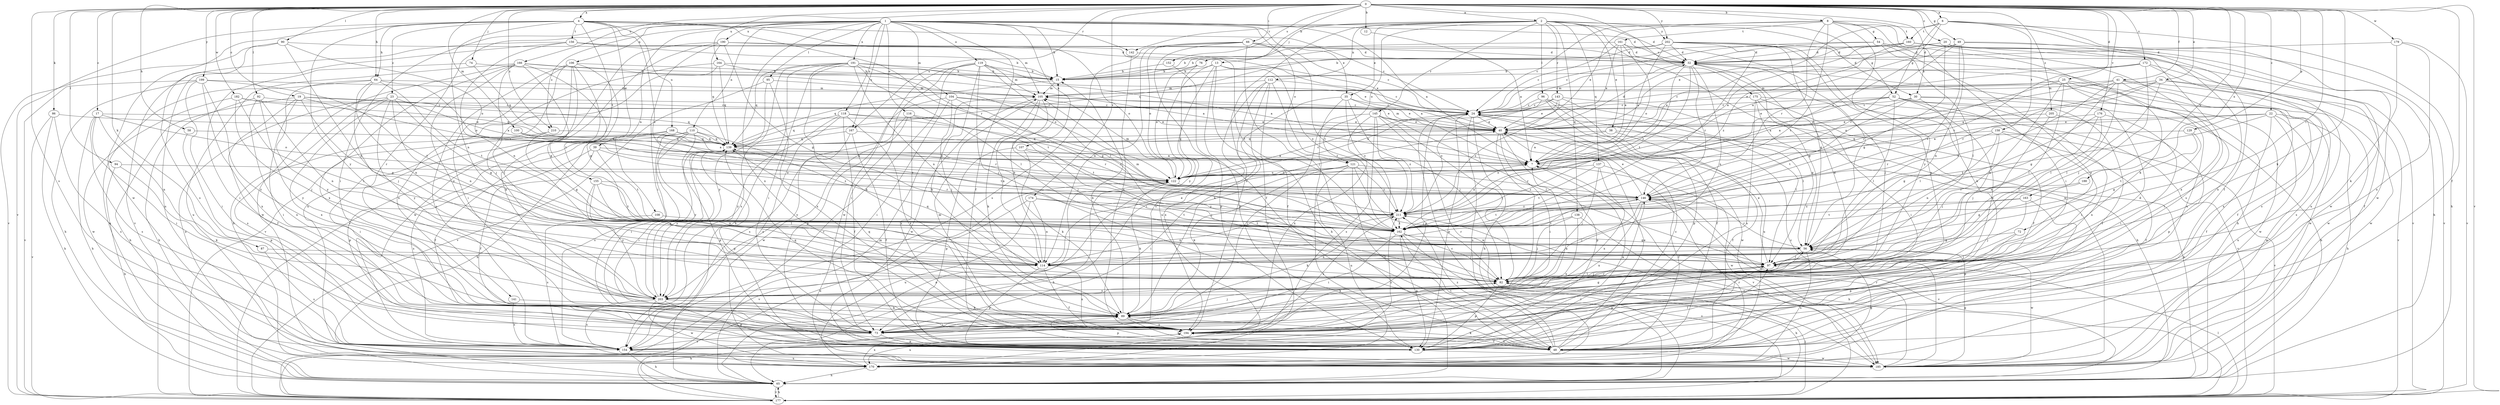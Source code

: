 strict digraph  {
0;
1;
2;
4;
6;
7;
8;
12;
13;
15;
17;
19;
20;
22;
23;
24;
25;
30;
32;
34;
35;
38;
39;
40;
41;
48;
49;
52;
54;
56;
58;
64;
65;
66;
72;
73;
74;
76;
82;
86;
87;
89;
90;
92;
94;
95;
96;
97;
100;
104;
105;
106;
107;
108;
110;
112;
114;
116;
118;
119;
121;
122;
129;
130;
137;
138;
139;
141;
142;
143;
145;
146;
152;
154;
155;
156;
158;
160;
161;
162;
163;
164;
166;
167;
168;
170;
172;
174;
175;
176;
177;
179;
182;
185;
188;
190;
191;
194;
199;
202;
203;
205;
210;
211;
0 -> 2  [label=a];
0 -> 4  [label=a];
0 -> 6  [label=a];
0 -> 8  [label=b];
0 -> 12  [label=b];
0 -> 13  [label=b];
0 -> 17  [label=c];
0 -> 19  [label=c];
0 -> 20  [label=c];
0 -> 22  [label=c];
0 -> 25  [label=d];
0 -> 30  [label=d];
0 -> 34  [label=e];
0 -> 41  [label=f];
0 -> 48  [label=f];
0 -> 49  [label=g];
0 -> 58  [label=h];
0 -> 64  [label=h];
0 -> 66  [label=i];
0 -> 72  [label=i];
0 -> 74  [label=j];
0 -> 86  [label=k];
0 -> 87  [label=k];
0 -> 89  [label=k];
0 -> 90  [label=l];
0 -> 92  [label=l];
0 -> 94  [label=l];
0 -> 100  [label=m];
0 -> 129  [label=p];
0 -> 152  [label=s];
0 -> 154  [label=s];
0 -> 163  [label=u];
0 -> 164  [label=u];
0 -> 166  [label=u];
0 -> 167  [label=u];
0 -> 172  [label=v];
0 -> 174  [label=v];
0 -> 175  [label=v];
0 -> 176  [label=v];
0 -> 177  [label=v];
0 -> 179  [label=w];
0 -> 182  [label=w];
0 -> 188  [label=x];
0 -> 199  [label=y];
0 -> 202  [label=y];
0 -> 205  [label=z];
0 -> 210  [label=z];
1 -> 7  [label=a];
1 -> 15  [label=b];
1 -> 30  [label=d];
1 -> 32  [label=d];
1 -> 35  [label=e];
1 -> 48  [label=f];
1 -> 73  [label=i];
1 -> 95  [label=l];
1 -> 104  [label=m];
1 -> 106  [label=n];
1 -> 107  [label=n];
1 -> 108  [label=n];
1 -> 110  [label=n];
1 -> 116  [label=o];
1 -> 118  [label=o];
1 -> 119  [label=o];
1 -> 121  [label=o];
1 -> 141  [label=r];
1 -> 142  [label=r];
1 -> 167  [label=u];
1 -> 190  [label=x];
1 -> 191  [label=x];
1 -> 194  [label=x];
1 -> 210  [label=z];
2 -> 32  [label=d];
2 -> 35  [label=e];
2 -> 38  [label=e];
2 -> 52  [label=g];
2 -> 76  [label=j];
2 -> 96  [label=l];
2 -> 112  [label=n];
2 -> 121  [label=o];
2 -> 137  [label=q];
2 -> 138  [label=q];
2 -> 142  [label=r];
2 -> 143  [label=r];
2 -> 145  [label=r];
2 -> 185  [label=w];
2 -> 194  [label=x];
2 -> 202  [label=y];
4 -> 23  [label=c];
4 -> 24  [label=c];
4 -> 39  [label=e];
4 -> 64  [label=h];
4 -> 105  [label=m];
4 -> 114  [label=n];
4 -> 146  [label=r];
4 -> 155  [label=t];
4 -> 156  [label=t];
4 -> 168  [label=u];
4 -> 177  [label=v];
4 -> 185  [label=w];
4 -> 203  [label=y];
4 -> 211  [label=z];
6 -> 40  [label=e];
6 -> 48  [label=f];
6 -> 52  [label=g];
6 -> 65  [label=h];
6 -> 122  [label=o];
6 -> 158  [label=t];
6 -> 160  [label=t];
6 -> 185  [label=w];
7 -> 122  [label=o];
7 -> 177  [label=v];
7 -> 185  [label=w];
8 -> 24  [label=c];
8 -> 40  [label=e];
8 -> 54  [label=g];
8 -> 73  [label=i];
8 -> 89  [label=k];
8 -> 146  [label=r];
8 -> 160  [label=t];
8 -> 161  [label=t];
8 -> 162  [label=t];
8 -> 203  [label=y];
12 -> 7  [label=a];
13 -> 7  [label=a];
13 -> 15  [label=b];
13 -> 48  [label=f];
13 -> 130  [label=p];
13 -> 170  [label=u];
13 -> 203  [label=y];
13 -> 211  [label=z];
15 -> 105  [label=m];
15 -> 139  [label=q];
17 -> 40  [label=e];
17 -> 65  [label=h];
17 -> 73  [label=i];
17 -> 114  [label=n];
17 -> 122  [label=o];
17 -> 154  [label=s];
19 -> 24  [label=c];
19 -> 48  [label=f];
19 -> 56  [label=g];
19 -> 65  [label=h];
19 -> 73  [label=i];
19 -> 122  [label=o];
19 -> 139  [label=q];
20 -> 7  [label=a];
20 -> 32  [label=d];
20 -> 65  [label=h];
20 -> 162  [label=t];
20 -> 170  [label=u];
22 -> 7  [label=a];
22 -> 40  [label=e];
22 -> 48  [label=f];
22 -> 65  [label=h];
22 -> 162  [label=t];
22 -> 170  [label=u];
22 -> 185  [label=w];
23 -> 7  [label=a];
23 -> 24  [label=c];
23 -> 56  [label=g];
23 -> 114  [label=n];
23 -> 154  [label=s];
23 -> 170  [label=u];
23 -> 194  [label=x];
23 -> 203  [label=y];
24 -> 40  [label=e];
24 -> 65  [label=h];
24 -> 97  [label=l];
24 -> 130  [label=p];
24 -> 170  [label=u];
24 -> 185  [label=w];
24 -> 194  [label=x];
25 -> 24  [label=c];
25 -> 48  [label=f];
25 -> 73  [label=i];
25 -> 97  [label=l];
25 -> 105  [label=m];
25 -> 114  [label=n];
25 -> 146  [label=r];
25 -> 185  [label=w];
30 -> 7  [label=a];
30 -> 24  [label=c];
30 -> 65  [label=h];
30 -> 97  [label=l];
30 -> 162  [label=t];
30 -> 185  [label=w];
32 -> 15  [label=b];
32 -> 24  [label=c];
32 -> 56  [label=g];
32 -> 65  [label=h];
32 -> 82  [label=j];
32 -> 114  [label=n];
32 -> 146  [label=r];
32 -> 162  [label=t];
32 -> 211  [label=z];
34 -> 7  [label=a];
34 -> 97  [label=l];
34 -> 105  [label=m];
34 -> 146  [label=r];
34 -> 177  [label=v];
34 -> 185  [label=w];
35 -> 24  [label=c];
35 -> 40  [label=e];
35 -> 48  [label=f];
35 -> 82  [label=j];
35 -> 194  [label=x];
35 -> 211  [label=z];
38 -> 7  [label=a];
38 -> 48  [label=f];
38 -> 65  [label=h];
38 -> 139  [label=q];
39 -> 7  [label=a];
39 -> 48  [label=f];
39 -> 154  [label=s];
39 -> 162  [label=t];
39 -> 211  [label=z];
40 -> 32  [label=d];
40 -> 73  [label=i];
40 -> 82  [label=j];
40 -> 105  [label=m];
40 -> 130  [label=p];
40 -> 139  [label=q];
41 -> 56  [label=g];
41 -> 97  [label=l];
41 -> 105  [label=m];
41 -> 122  [label=o];
41 -> 154  [label=s];
41 -> 162  [label=t];
41 -> 185  [label=w];
41 -> 194  [label=x];
48 -> 24  [label=c];
48 -> 40  [label=e];
48 -> 89  [label=k];
48 -> 162  [label=t];
48 -> 185  [label=w];
48 -> 194  [label=x];
48 -> 211  [label=z];
49 -> 7  [label=a];
49 -> 32  [label=d];
49 -> 114  [label=n];
49 -> 146  [label=r];
49 -> 162  [label=t];
49 -> 177  [label=v];
49 -> 194  [label=x];
52 -> 7  [label=a];
52 -> 24  [label=c];
52 -> 40  [label=e];
52 -> 48  [label=f];
52 -> 73  [label=i];
52 -> 97  [label=l];
52 -> 194  [label=x];
52 -> 203  [label=y];
54 -> 24  [label=c];
54 -> 32  [label=d];
54 -> 97  [label=l];
54 -> 177  [label=v];
54 -> 203  [label=y];
56 -> 97  [label=l];
56 -> 114  [label=n];
56 -> 146  [label=r];
56 -> 170  [label=u];
56 -> 185  [label=w];
58 -> 130  [label=p];
58 -> 139  [label=q];
64 -> 82  [label=j];
64 -> 105  [label=m];
64 -> 114  [label=n];
64 -> 122  [label=o];
64 -> 162  [label=t];
64 -> 170  [label=u];
64 -> 203  [label=y];
65 -> 24  [label=c];
65 -> 105  [label=m];
65 -> 122  [label=o];
65 -> 177  [label=v];
66 -> 24  [label=c];
66 -> 32  [label=d];
66 -> 48  [label=f];
66 -> 82  [label=j];
66 -> 114  [label=n];
66 -> 122  [label=o];
66 -> 154  [label=s];
66 -> 162  [label=t];
72 -> 56  [label=g];
72 -> 82  [label=j];
72 -> 130  [label=p];
73 -> 7  [label=a];
73 -> 32  [label=d];
73 -> 130  [label=p];
73 -> 154  [label=s];
74 -> 15  [label=b];
74 -> 73  [label=i];
74 -> 139  [label=q];
76 -> 15  [label=b];
76 -> 122  [label=o];
76 -> 154  [label=s];
82 -> 32  [label=d];
82 -> 65  [label=h];
82 -> 97  [label=l];
82 -> 130  [label=p];
82 -> 203  [label=y];
86 -> 40  [label=e];
86 -> 65  [label=h];
86 -> 154  [label=s];
86 -> 177  [label=v];
87 -> 97  [label=l];
87 -> 154  [label=s];
89 -> 15  [label=b];
89 -> 48  [label=f];
89 -> 56  [label=g];
89 -> 73  [label=i];
89 -> 82  [label=j];
89 -> 130  [label=p];
89 -> 139  [label=q];
89 -> 194  [label=x];
90 -> 32  [label=d];
90 -> 114  [label=n];
90 -> 122  [label=o];
90 -> 154  [label=s];
90 -> 177  [label=v];
92 -> 24  [label=c];
92 -> 65  [label=h];
92 -> 114  [label=n];
92 -> 194  [label=x];
92 -> 203  [label=y];
94 -> 65  [label=h];
94 -> 89  [label=k];
94 -> 122  [label=o];
95 -> 105  [label=m];
95 -> 177  [label=v];
95 -> 194  [label=x];
95 -> 203  [label=y];
96 -> 24  [label=c];
96 -> 48  [label=f];
96 -> 130  [label=p];
96 -> 170  [label=u];
96 -> 211  [label=z];
97 -> 40  [label=e];
97 -> 82  [label=j];
97 -> 89  [label=k];
97 -> 130  [label=p];
100 -> 7  [label=a];
100 -> 122  [label=o];
100 -> 139  [label=q];
104 -> 24  [label=c];
104 -> 40  [label=e];
104 -> 73  [label=i];
104 -> 82  [label=j];
104 -> 130  [label=p];
104 -> 162  [label=t];
105 -> 24  [label=c];
105 -> 82  [label=j];
105 -> 89  [label=k];
105 -> 114  [label=n];
105 -> 185  [label=w];
106 -> 15  [label=b];
106 -> 56  [label=g];
106 -> 65  [label=h];
106 -> 73  [label=i];
106 -> 89  [label=k];
106 -> 154  [label=s];
106 -> 177  [label=v];
106 -> 185  [label=w];
107 -> 7  [label=a];
107 -> 82  [label=j];
107 -> 89  [label=k];
107 -> 130  [label=p];
108 -> 154  [label=s];
108 -> 162  [label=t];
110 -> 65  [label=h];
110 -> 73  [label=i];
110 -> 130  [label=p];
110 -> 139  [label=q];
110 -> 154  [label=s];
110 -> 162  [label=t];
110 -> 203  [label=y];
112 -> 24  [label=c];
112 -> 65  [label=h];
112 -> 73  [label=i];
112 -> 89  [label=k];
112 -> 105  [label=m];
112 -> 162  [label=t];
112 -> 170  [label=u];
114 -> 15  [label=b];
114 -> 40  [label=e];
114 -> 48  [label=f];
114 -> 130  [label=p];
114 -> 139  [label=q];
114 -> 146  [label=r];
114 -> 194  [label=x];
116 -> 40  [label=e];
116 -> 154  [label=s];
116 -> 162  [label=t];
116 -> 185  [label=w];
116 -> 194  [label=x];
118 -> 40  [label=e];
118 -> 48  [label=f];
118 -> 139  [label=q];
118 -> 146  [label=r];
118 -> 154  [label=s];
118 -> 194  [label=x];
118 -> 203  [label=y];
119 -> 15  [label=b];
119 -> 40  [label=e];
119 -> 56  [label=g];
119 -> 73  [label=i];
119 -> 82  [label=j];
119 -> 89  [label=k];
119 -> 105  [label=m];
119 -> 177  [label=v];
119 -> 185  [label=w];
121 -> 48  [label=f];
121 -> 73  [label=i];
121 -> 82  [label=j];
121 -> 89  [label=k];
121 -> 122  [label=o];
121 -> 146  [label=r];
121 -> 170  [label=u];
121 -> 211  [label=z];
122 -> 24  [label=c];
122 -> 65  [label=h];
122 -> 89  [label=k];
122 -> 105  [label=m];
122 -> 146  [label=r];
129 -> 56  [label=g];
129 -> 139  [label=q];
129 -> 162  [label=t];
130 -> 7  [label=a];
130 -> 97  [label=l];
130 -> 185  [label=w];
137 -> 48  [label=f];
137 -> 82  [label=j];
137 -> 122  [label=o];
137 -> 162  [label=t];
137 -> 194  [label=x];
138 -> 65  [label=h];
138 -> 82  [label=j];
138 -> 162  [label=t];
138 -> 194  [label=x];
139 -> 7  [label=a];
139 -> 73  [label=i];
139 -> 130  [label=p];
139 -> 203  [label=y];
141 -> 89  [label=k];
141 -> 154  [label=s];
142 -> 162  [label=t];
142 -> 194  [label=x];
143 -> 24  [label=c];
143 -> 40  [label=e];
143 -> 65  [label=h];
143 -> 97  [label=l];
143 -> 122  [label=o];
143 -> 211  [label=z];
145 -> 40  [label=e];
145 -> 73  [label=i];
145 -> 82  [label=j];
145 -> 97  [label=l];
145 -> 154  [label=s];
145 -> 185  [label=w];
145 -> 194  [label=x];
145 -> 211  [label=z];
146 -> 40  [label=e];
146 -> 82  [label=j];
146 -> 162  [label=t];
146 -> 177  [label=v];
146 -> 194  [label=x];
146 -> 211  [label=z];
152 -> 15  [label=b];
152 -> 130  [label=p];
154 -> 65  [label=h];
154 -> 146  [label=r];
154 -> 170  [label=u];
154 -> 211  [label=z];
155 -> 97  [label=l];
155 -> 114  [label=n];
155 -> 146  [label=r];
155 -> 162  [label=t];
155 -> 203  [label=y];
156 -> 15  [label=b];
156 -> 32  [label=d];
156 -> 40  [label=e];
156 -> 114  [label=n];
156 -> 170  [label=u];
156 -> 177  [label=v];
158 -> 48  [label=f];
158 -> 82  [label=j];
158 -> 114  [label=n];
158 -> 139  [label=q];
158 -> 146  [label=r];
158 -> 177  [label=v];
160 -> 7  [label=a];
160 -> 15  [label=b];
160 -> 32  [label=d];
160 -> 154  [label=s];
160 -> 185  [label=w];
160 -> 194  [label=x];
160 -> 211  [label=z];
161 -> 7  [label=a];
161 -> 15  [label=b];
161 -> 24  [label=c];
161 -> 32  [label=d];
161 -> 40  [label=e];
161 -> 56  [label=g];
161 -> 122  [label=o];
162 -> 56  [label=g];
162 -> 73  [label=i];
162 -> 82  [label=j];
162 -> 105  [label=m];
162 -> 130  [label=p];
162 -> 177  [label=v];
163 -> 82  [label=j];
163 -> 130  [label=p];
163 -> 162  [label=t];
163 -> 211  [label=z];
164 -> 7  [label=a];
164 -> 15  [label=b];
164 -> 82  [label=j];
164 -> 139  [label=q];
164 -> 194  [label=x];
166 -> 15  [label=b];
166 -> 56  [label=g];
166 -> 82  [label=j];
166 -> 122  [label=o];
166 -> 162  [label=t];
166 -> 170  [label=u];
166 -> 185  [label=w];
166 -> 194  [label=x];
166 -> 203  [label=y];
167 -> 48  [label=f];
167 -> 139  [label=q];
167 -> 146  [label=r];
167 -> 203  [label=y];
168 -> 48  [label=f];
168 -> 130  [label=p];
168 -> 139  [label=q];
168 -> 146  [label=r];
168 -> 211  [label=z];
170 -> 56  [label=g];
170 -> 65  [label=h];
170 -> 146  [label=r];
170 -> 194  [label=x];
172 -> 15  [label=b];
172 -> 40  [label=e];
172 -> 48  [label=f];
172 -> 82  [label=j];
172 -> 146  [label=r];
172 -> 154  [label=s];
174 -> 114  [label=n];
174 -> 162  [label=t];
174 -> 170  [label=u];
174 -> 177  [label=v];
174 -> 211  [label=z];
175 -> 24  [label=c];
175 -> 48  [label=f];
175 -> 56  [label=g];
175 -> 73  [label=i];
175 -> 154  [label=s];
175 -> 177  [label=v];
176 -> 40  [label=e];
176 -> 56  [label=g];
176 -> 73  [label=i];
176 -> 97  [label=l];
176 -> 114  [label=n];
177 -> 65  [label=h];
177 -> 82  [label=j];
177 -> 89  [label=k];
177 -> 97  [label=l];
177 -> 122  [label=o];
179 -> 32  [label=d];
179 -> 89  [label=k];
179 -> 177  [label=v];
179 -> 194  [label=x];
182 -> 24  [label=c];
182 -> 82  [label=j];
182 -> 97  [label=l];
182 -> 139  [label=q];
182 -> 185  [label=w];
185 -> 24  [label=c];
185 -> 56  [label=g];
185 -> 146  [label=r];
185 -> 211  [label=z];
188 -> 56  [label=g];
188 -> 146  [label=r];
190 -> 32  [label=d];
190 -> 56  [label=g];
190 -> 73  [label=i];
190 -> 122  [label=o];
190 -> 139  [label=q];
190 -> 170  [label=u];
190 -> 177  [label=v];
191 -> 7  [label=a];
191 -> 15  [label=b];
191 -> 65  [label=h];
191 -> 73  [label=i];
191 -> 89  [label=k];
191 -> 97  [label=l];
191 -> 114  [label=n];
191 -> 139  [label=q];
191 -> 154  [label=s];
191 -> 162  [label=t];
194 -> 48  [label=f];
194 -> 97  [label=l];
194 -> 105  [label=m];
194 -> 139  [label=q];
194 -> 170  [label=u];
194 -> 211  [label=z];
199 -> 65  [label=h];
199 -> 73  [label=i];
199 -> 105  [label=m];
199 -> 162  [label=t];
199 -> 177  [label=v];
199 -> 194  [label=x];
199 -> 203  [label=y];
202 -> 7  [label=a];
202 -> 15  [label=b];
202 -> 32  [label=d];
202 -> 56  [label=g];
202 -> 89  [label=k];
202 -> 139  [label=q];
202 -> 162  [label=t];
202 -> 170  [label=u];
202 -> 203  [label=y];
203 -> 89  [label=k];
203 -> 130  [label=p];
203 -> 139  [label=q];
203 -> 154  [label=s];
203 -> 185  [label=w];
205 -> 40  [label=e];
205 -> 82  [label=j];
205 -> 130  [label=p];
210 -> 56  [label=g];
210 -> 73  [label=i];
210 -> 139  [label=q];
211 -> 7  [label=a];
211 -> 89  [label=k];
211 -> 114  [label=n];
211 -> 162  [label=t];
}
